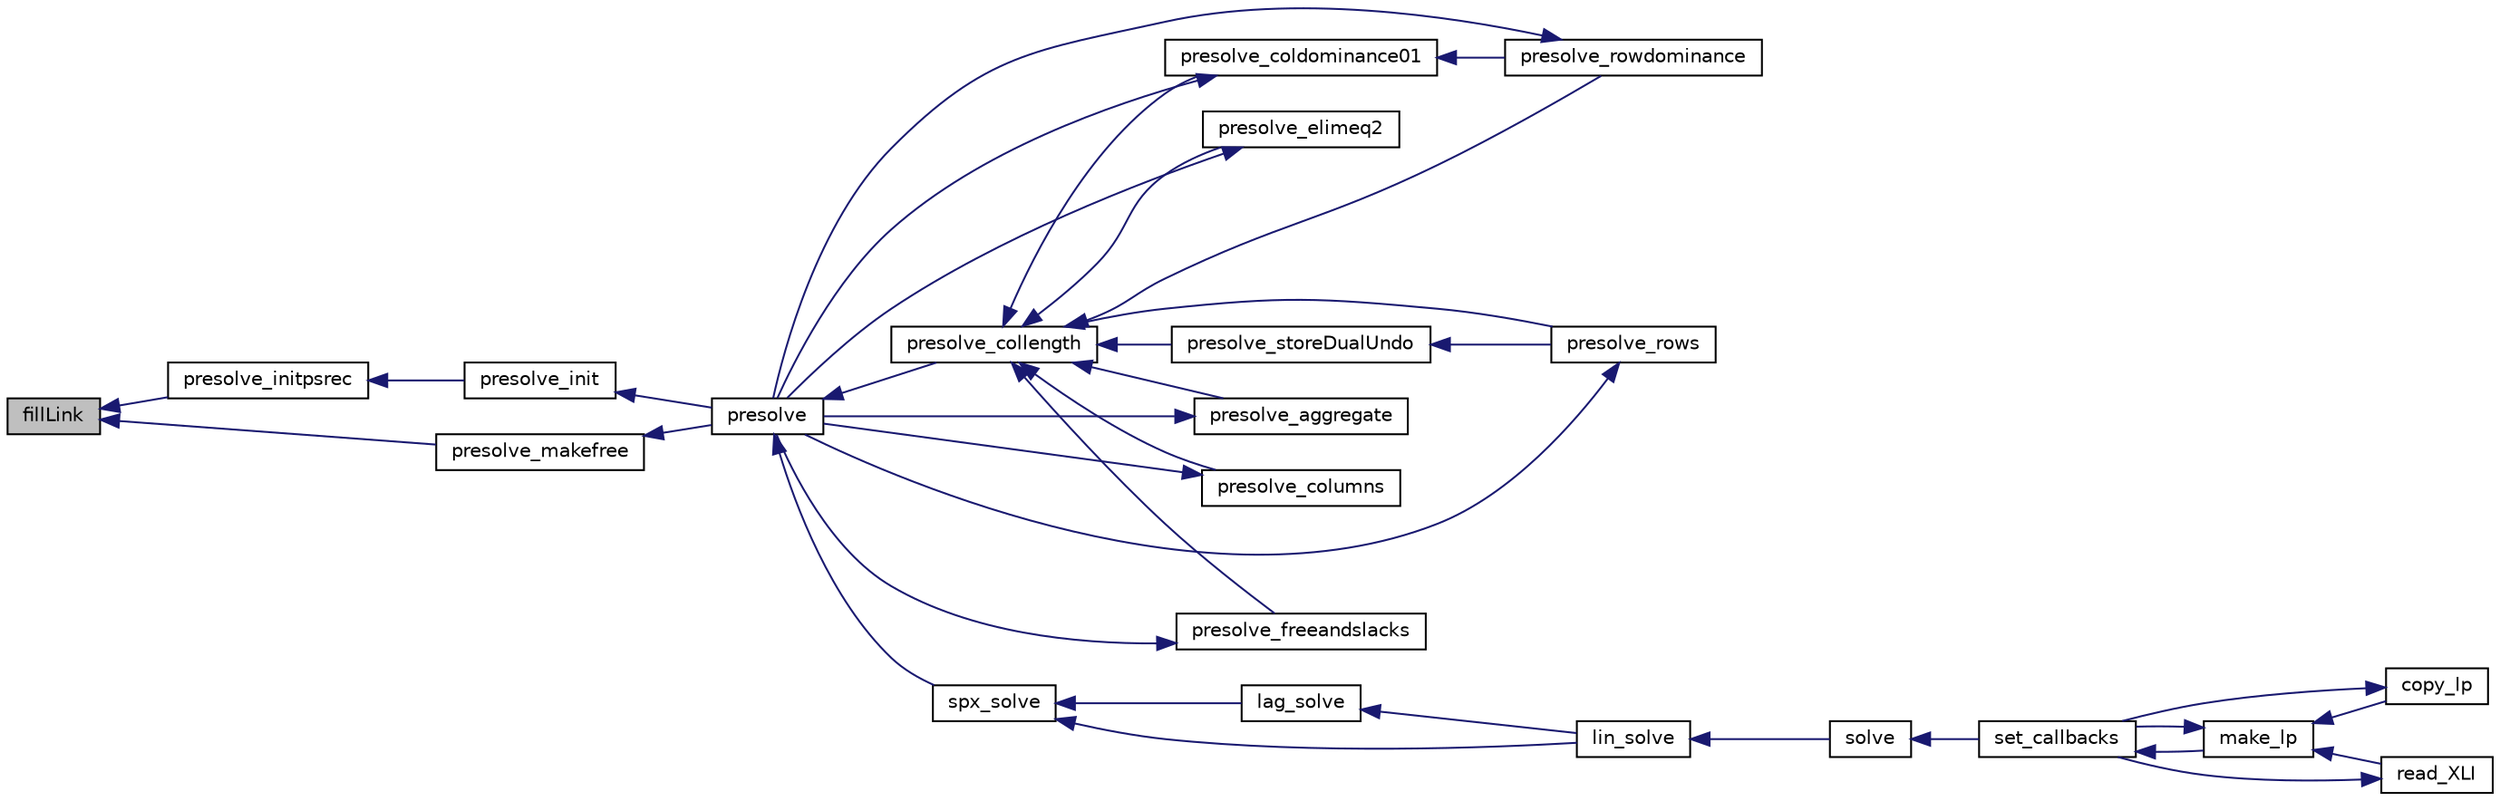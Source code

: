 digraph "fillLink"
{
  edge [fontname="Helvetica",fontsize="10",labelfontname="Helvetica",labelfontsize="10"];
  node [fontname="Helvetica",fontsize="10",shape=record];
  rankdir="LR";
  Node877 [label="fillLink",height=0.2,width=0.4,color="black", fillcolor="grey75", style="filled", fontcolor="black"];
  Node877 -> Node878 [dir="back",color="midnightblue",fontsize="10",style="solid",fontname="Helvetica"];
  Node878 [label="presolve_initpsrec",height=0.2,width=0.4,color="black", fillcolor="white", style="filled",URL="$d3/da5/lp__presolve_8c.html#a8487f403bb5f0fa80dceca0dadd38584"];
  Node878 -> Node879 [dir="back",color="midnightblue",fontsize="10",style="solid",fontname="Helvetica"];
  Node879 [label="presolve_init",height=0.2,width=0.4,color="black", fillcolor="white", style="filled",URL="$da/dae/lp__presolve_8h.html#a854fa4c78231c9e385b30fa1b0b6b89a"];
  Node879 -> Node880 [dir="back",color="midnightblue",fontsize="10",style="solid",fontname="Helvetica"];
  Node880 [label="presolve",height=0.2,width=0.4,color="black", fillcolor="white", style="filled",URL="$da/dae/lp__presolve_8h.html#a63c9f891fb867de51e44d08313fdd585"];
  Node880 -> Node881 [dir="back",color="midnightblue",fontsize="10",style="solid",fontname="Helvetica"];
  Node881 [label="presolve_collength",height=0.2,width=0.4,color="black", fillcolor="white", style="filled",URL="$da/dae/lp__presolve_8h.html#a58b595e285879c5d2996a0a6247d9389"];
  Node881 -> Node882 [dir="back",color="midnightblue",fontsize="10",style="solid",fontname="Helvetica"];
  Node882 [label="presolve_storeDualUndo",height=0.2,width=0.4,color="black", fillcolor="white", style="filled",URL="$d3/da5/lp__presolve_8c.html#a1aba0570d1275e34fbd173aa558c4c14"];
  Node882 -> Node883 [dir="back",color="midnightblue",fontsize="10",style="solid",fontname="Helvetica"];
  Node883 [label="presolve_rows",height=0.2,width=0.4,color="black", fillcolor="white", style="filled",URL="$d3/da5/lp__presolve_8c.html#a93c32e563cfede02af08bd1a3d46bd6d"];
  Node883 -> Node880 [dir="back",color="midnightblue",fontsize="10",style="solid",fontname="Helvetica"];
  Node881 -> Node884 [dir="back",color="midnightblue",fontsize="10",style="solid",fontname="Helvetica"];
  Node884 [label="presolve_elimeq2",height=0.2,width=0.4,color="black", fillcolor="white", style="filled",URL="$d3/da5/lp__presolve_8c.html#a7844c56aa332fe22274fffac21b497b8"];
  Node884 -> Node880 [dir="back",color="midnightblue",fontsize="10",style="solid",fontname="Helvetica"];
  Node881 -> Node885 [dir="back",color="midnightblue",fontsize="10",style="solid",fontname="Helvetica"];
  Node885 [label="presolve_rowdominance",height=0.2,width=0.4,color="black", fillcolor="white", style="filled",URL="$d3/da5/lp__presolve_8c.html#a7e03acd96990d99539251375f7faff4a"];
  Node885 -> Node880 [dir="back",color="midnightblue",fontsize="10",style="solid",fontname="Helvetica"];
  Node881 -> Node886 [dir="back",color="midnightblue",fontsize="10",style="solid",fontname="Helvetica"];
  Node886 [label="presolve_coldominance01",height=0.2,width=0.4,color="black", fillcolor="white", style="filled",URL="$d3/da5/lp__presolve_8c.html#a38ba8dae4e0bbdd4ab2ab77f7d146596"];
  Node886 -> Node885 [dir="back",color="midnightblue",fontsize="10",style="solid",fontname="Helvetica"];
  Node886 -> Node880 [dir="back",color="midnightblue",fontsize="10",style="solid",fontname="Helvetica"];
  Node881 -> Node887 [dir="back",color="midnightblue",fontsize="10",style="solid",fontname="Helvetica"];
  Node887 [label="presolve_aggregate",height=0.2,width=0.4,color="black", fillcolor="white", style="filled",URL="$d3/da5/lp__presolve_8c.html#accb9e4202e7222ff4aba91e3c15efa73"];
  Node887 -> Node880 [dir="back",color="midnightblue",fontsize="10",style="solid",fontname="Helvetica"];
  Node881 -> Node888 [dir="back",color="midnightblue",fontsize="10",style="solid",fontname="Helvetica"];
  Node888 [label="presolve_columns",height=0.2,width=0.4,color="black", fillcolor="white", style="filled",URL="$d3/da5/lp__presolve_8c.html#ada5e067bb25106a6d8ecd75d23be8600"];
  Node888 -> Node880 [dir="back",color="midnightblue",fontsize="10",style="solid",fontname="Helvetica"];
  Node881 -> Node889 [dir="back",color="midnightblue",fontsize="10",style="solid",fontname="Helvetica"];
  Node889 [label="presolve_freeandslacks",height=0.2,width=0.4,color="black", fillcolor="white", style="filled",URL="$d3/da5/lp__presolve_8c.html#a62d34320b14c8946670a7fc73a04828a"];
  Node889 -> Node880 [dir="back",color="midnightblue",fontsize="10",style="solid",fontname="Helvetica"];
  Node881 -> Node883 [dir="back",color="midnightblue",fontsize="10",style="solid",fontname="Helvetica"];
  Node880 -> Node890 [dir="back",color="midnightblue",fontsize="10",style="solid",fontname="Helvetica"];
  Node890 [label="spx_solve",height=0.2,width=0.4,color="black", fillcolor="white", style="filled",URL="$d1/d0a/lp__simplex_8h.html#a3effc8b68c1fb21095e7324d83d0dbf7"];
  Node890 -> Node891 [dir="back",color="midnightblue",fontsize="10",style="solid",fontname="Helvetica"];
  Node891 [label="lag_solve",height=0.2,width=0.4,color="black", fillcolor="white", style="filled",URL="$d1/d0a/lp__simplex_8h.html#a320e9e82c06466267a7cb7844c7767b8"];
  Node891 -> Node892 [dir="back",color="midnightblue",fontsize="10",style="solid",fontname="Helvetica"];
  Node892 [label="lin_solve",height=0.2,width=0.4,color="black", fillcolor="white", style="filled",URL="$d1/d0a/lp__simplex_8h.html#a794b0beb471eb7ece9a694717b65b947"];
  Node892 -> Node893 [dir="back",color="midnightblue",fontsize="10",style="solid",fontname="Helvetica"];
  Node893 [label="solve",height=0.2,width=0.4,color="black", fillcolor="white", style="filled",URL="$df/df7/lp__lib_8h.html#a0f4da3a192397e77e6fe92704d4fad3f"];
  Node893 -> Node894 [dir="back",color="midnightblue",fontsize="10",style="solid",fontname="Helvetica"];
  Node894 [label="set_callbacks",height=0.2,width=0.4,color="black", fillcolor="white", style="filled",URL="$df/df7/lp__lib_8h.html#a929e8acb9704f61e16927c915c15cd07"];
  Node894 -> Node895 [dir="back",color="midnightblue",fontsize="10",style="solid",fontname="Helvetica"];
  Node895 [label="make_lp",height=0.2,width=0.4,color="black", fillcolor="white", style="filled",URL="$df/df7/lp__lib_8h.html#a68a0333d84dd944f67e2a0ec72e346a9"];
  Node895 -> Node896 [dir="back",color="midnightblue",fontsize="10",style="solid",fontname="Helvetica"];
  Node896 [label="copy_lp",height=0.2,width=0.4,color="black", fillcolor="white", style="filled",URL="$df/df7/lp__lib_8h.html#aca83ecdbc200b414db491306f3070ae9"];
  Node896 -> Node894 [dir="back",color="midnightblue",fontsize="10",style="solid",fontname="Helvetica"];
  Node895 -> Node894 [dir="back",color="midnightblue",fontsize="10",style="solid",fontname="Helvetica"];
  Node895 -> Node897 [dir="back",color="midnightblue",fontsize="10",style="solid",fontname="Helvetica"];
  Node897 [label="read_XLI",height=0.2,width=0.4,color="black", fillcolor="white", style="filled",URL="$df/df7/lp__lib_8h.html#a351dd803960ab0dae2b39f2c65d3a58d"];
  Node897 -> Node894 [dir="back",color="midnightblue",fontsize="10",style="solid",fontname="Helvetica"];
  Node890 -> Node892 [dir="back",color="midnightblue",fontsize="10",style="solid",fontname="Helvetica"];
  Node877 -> Node898 [dir="back",color="midnightblue",fontsize="10",style="solid",fontname="Helvetica"];
  Node898 [label="presolve_makefree",height=0.2,width=0.4,color="black", fillcolor="white", style="filled",URL="$d3/da5/lp__presolve_8c.html#ac1d287e93ea52c0555747b2fe319e8cc"];
  Node898 -> Node880 [dir="back",color="midnightblue",fontsize="10",style="solid",fontname="Helvetica"];
}
